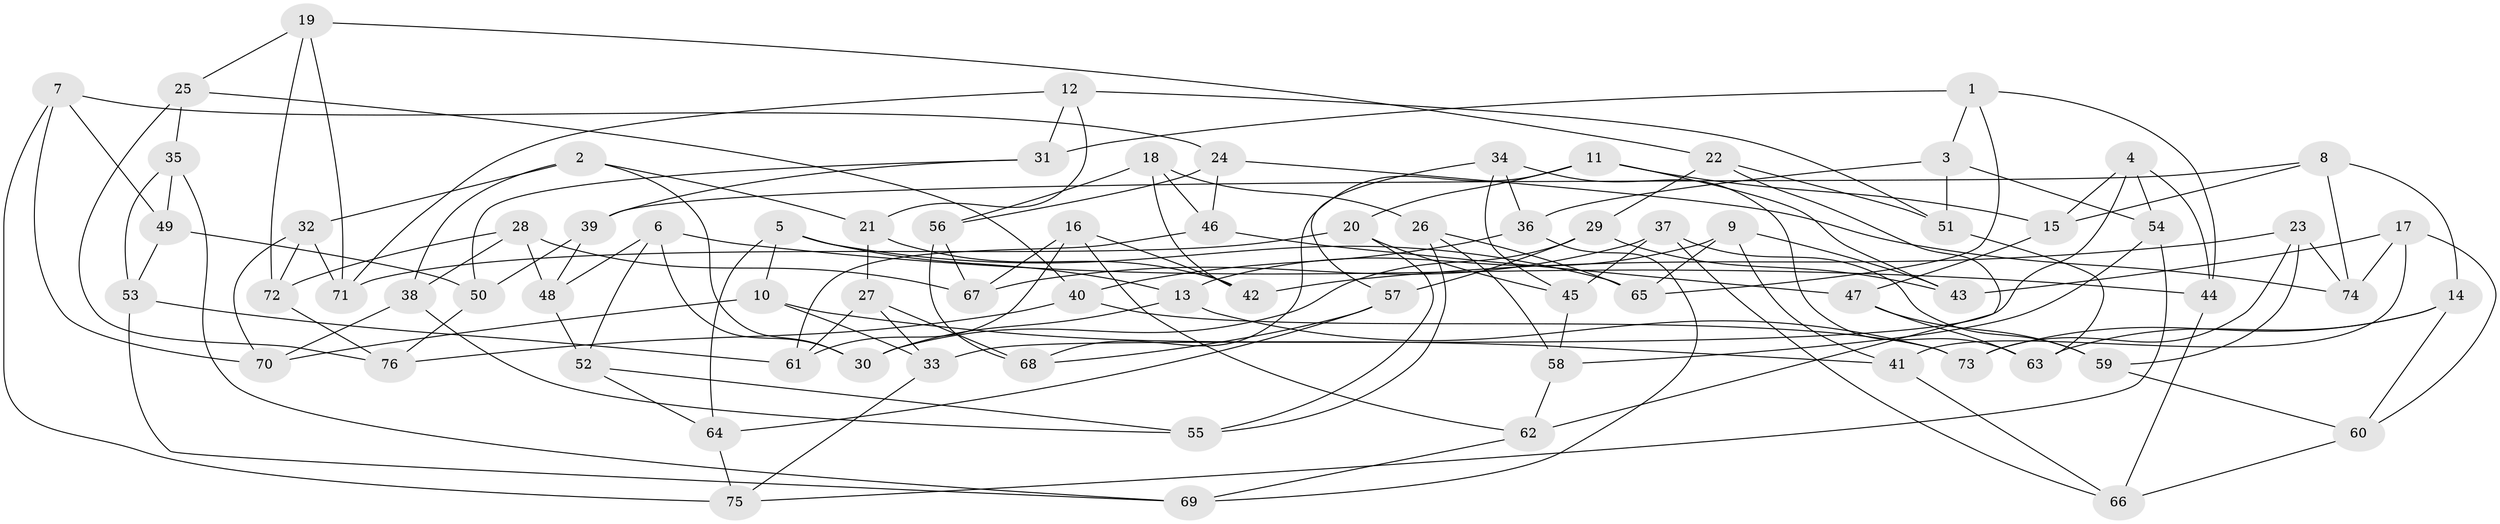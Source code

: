 // Generated by graph-tools (version 1.1) at 2025/16/03/09/25 04:16:13]
// undirected, 76 vertices, 152 edges
graph export_dot {
graph [start="1"]
  node [color=gray90,style=filled];
  1;
  2;
  3;
  4;
  5;
  6;
  7;
  8;
  9;
  10;
  11;
  12;
  13;
  14;
  15;
  16;
  17;
  18;
  19;
  20;
  21;
  22;
  23;
  24;
  25;
  26;
  27;
  28;
  29;
  30;
  31;
  32;
  33;
  34;
  35;
  36;
  37;
  38;
  39;
  40;
  41;
  42;
  43;
  44;
  45;
  46;
  47;
  48;
  49;
  50;
  51;
  52;
  53;
  54;
  55;
  56;
  57;
  58;
  59;
  60;
  61;
  62;
  63;
  64;
  65;
  66;
  67;
  68;
  69;
  70;
  71;
  72;
  73;
  74;
  75;
  76;
  1 -- 44;
  1 -- 3;
  1 -- 31;
  1 -- 65;
  2 -- 21;
  2 -- 38;
  2 -- 30;
  2 -- 32;
  3 -- 51;
  3 -- 36;
  3 -- 54;
  4 -- 54;
  4 -- 44;
  4 -- 15;
  4 -- 33;
  5 -- 65;
  5 -- 64;
  5 -- 10;
  5 -- 13;
  6 -- 30;
  6 -- 44;
  6 -- 52;
  6 -- 48;
  7 -- 49;
  7 -- 24;
  7 -- 70;
  7 -- 75;
  8 -- 14;
  8 -- 39;
  8 -- 74;
  8 -- 15;
  9 -- 43;
  9 -- 65;
  9 -- 41;
  9 -- 13;
  10 -- 41;
  10 -- 70;
  10 -- 33;
  11 -- 15;
  11 -- 20;
  11 -- 68;
  11 -- 43;
  12 -- 51;
  12 -- 21;
  12 -- 71;
  12 -- 31;
  13 -- 30;
  13 -- 73;
  14 -- 60;
  14 -- 63;
  14 -- 73;
  15 -- 47;
  16 -- 42;
  16 -- 61;
  16 -- 62;
  16 -- 67;
  17 -- 74;
  17 -- 43;
  17 -- 60;
  17 -- 41;
  18 -- 26;
  18 -- 46;
  18 -- 42;
  18 -- 56;
  19 -- 72;
  19 -- 22;
  19 -- 25;
  19 -- 71;
  20 -- 71;
  20 -- 45;
  20 -- 55;
  21 -- 27;
  21 -- 42;
  22 -- 29;
  22 -- 51;
  22 -- 62;
  23 -- 42;
  23 -- 74;
  23 -- 59;
  23 -- 73;
  24 -- 74;
  24 -- 56;
  24 -- 46;
  25 -- 76;
  25 -- 35;
  25 -- 40;
  26 -- 65;
  26 -- 55;
  26 -- 58;
  27 -- 61;
  27 -- 68;
  27 -- 33;
  28 -- 67;
  28 -- 38;
  28 -- 48;
  28 -- 72;
  29 -- 30;
  29 -- 57;
  29 -- 43;
  31 -- 50;
  31 -- 39;
  32 -- 71;
  32 -- 70;
  32 -- 72;
  33 -- 75;
  34 -- 45;
  34 -- 57;
  34 -- 63;
  34 -- 36;
  35 -- 53;
  35 -- 49;
  35 -- 69;
  36 -- 69;
  36 -- 40;
  37 -- 59;
  37 -- 66;
  37 -- 45;
  37 -- 67;
  38 -- 55;
  38 -- 70;
  39 -- 50;
  39 -- 48;
  40 -- 73;
  40 -- 76;
  41 -- 66;
  44 -- 66;
  45 -- 58;
  46 -- 47;
  46 -- 61;
  47 -- 59;
  47 -- 63;
  48 -- 52;
  49 -- 53;
  49 -- 50;
  50 -- 76;
  51 -- 63;
  52 -- 55;
  52 -- 64;
  53 -- 69;
  53 -- 61;
  54 -- 58;
  54 -- 75;
  56 -- 67;
  56 -- 68;
  57 -- 64;
  57 -- 68;
  58 -- 62;
  59 -- 60;
  60 -- 66;
  62 -- 69;
  64 -- 75;
  72 -- 76;
}
